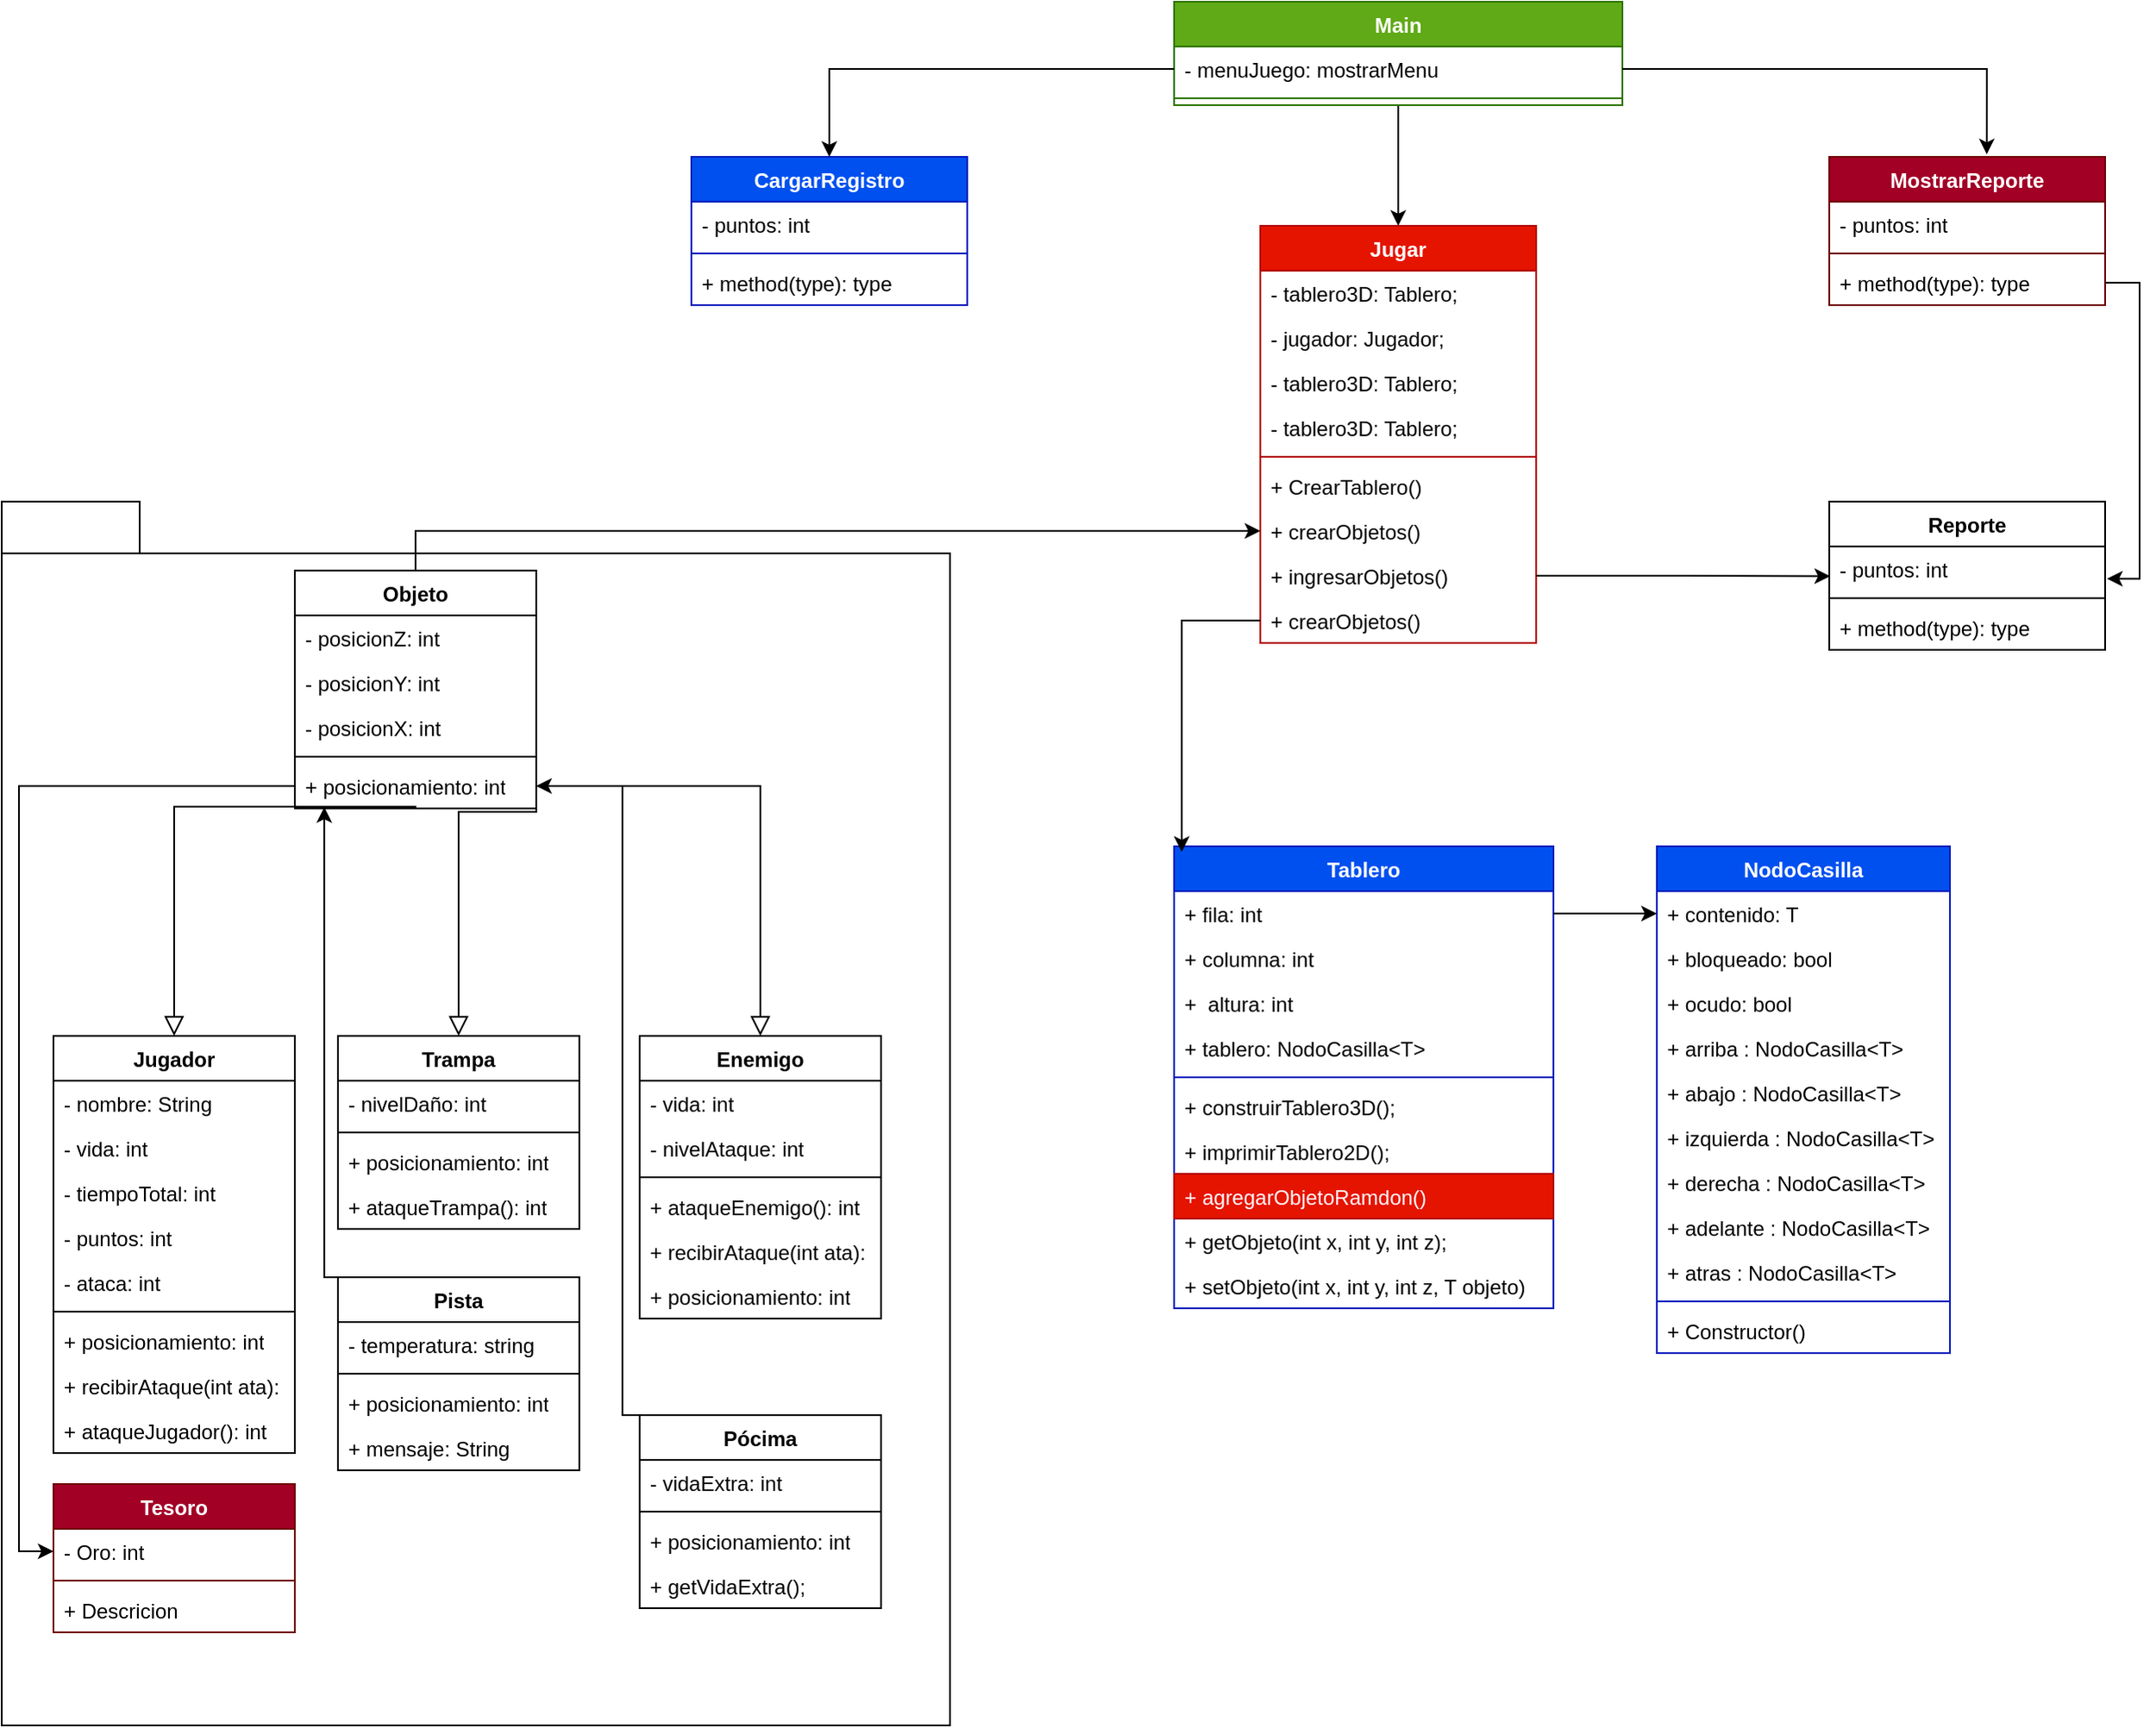 <mxfile version="26.0.9">
  <diagram name="Página-1" id="8yuG8C1HM2J1LpFUciAY">
    <mxGraphModel dx="2416" dy="994" grid="1" gridSize="10" guides="1" tooltips="1" connect="1" arrows="1" fold="1" page="1" pageScale="1" pageWidth="827" pageHeight="1169" math="0" shadow="0">
      <root>
        <mxCell id="0" />
        <mxCell id="1" parent="0" />
        <mxCell id="fN4KuNOC8_f59PvYStIl-17" style="edgeStyle=orthogonalEdgeStyle;rounded=0;orthogonalLoop=1;jettySize=auto;html=1;exitX=0.5;exitY=1;exitDx=0;exitDy=0;" parent="1" source="fN4KuNOC8_f59PvYStIl-1" target="fN4KuNOC8_f59PvYStIl-4" edge="1">
          <mxGeometry relative="1" as="geometry" />
        </mxCell>
        <mxCell id="fN4KuNOC8_f59PvYStIl-1" value="Main" style="swimlane;fontStyle=1;align=center;verticalAlign=top;childLayout=stackLayout;horizontal=1;startSize=26;horizontalStack=0;resizeParent=1;resizeParentMax=0;resizeLast=0;collapsible=1;marginBottom=0;whiteSpace=wrap;html=1;fillColor=#60a917;fontColor=#ffffff;strokeColor=#2D7600;" parent="1" vertex="1">
          <mxGeometry x="280" y="70" width="260" height="60" as="geometry" />
        </mxCell>
        <mxCell id="fN4KuNOC8_f59PvYStIl-2" value="- menuJuego: mostrarMenu" style="text;strokeColor=none;fillColor=none;align=left;verticalAlign=top;spacingLeft=4;spacingRight=4;overflow=hidden;rotatable=0;points=[[0,0.5],[1,0.5]];portConstraint=eastwest;whiteSpace=wrap;html=1;" parent="fN4KuNOC8_f59PvYStIl-1" vertex="1">
          <mxGeometry y="26" width="260" height="26" as="geometry" />
        </mxCell>
        <mxCell id="fN4KuNOC8_f59PvYStIl-3" value="" style="line;strokeWidth=1;fillColor=none;align=left;verticalAlign=middle;spacingTop=-1;spacingLeft=3;spacingRight=3;rotatable=0;labelPosition=right;points=[];portConstraint=eastwest;strokeColor=inherit;" parent="fN4KuNOC8_f59PvYStIl-1" vertex="1">
          <mxGeometry y="52" width="260" height="8" as="geometry" />
        </mxCell>
        <mxCell id="fN4KuNOC8_f59PvYStIl-4" value="Jugar" style="swimlane;fontStyle=1;align=center;verticalAlign=top;childLayout=stackLayout;horizontal=1;startSize=26;horizontalStack=0;resizeParent=1;resizeParentMax=0;resizeLast=0;collapsible=1;marginBottom=0;whiteSpace=wrap;html=1;fillColor=#e51400;fontColor=#ffffff;strokeColor=#B20000;" parent="1" vertex="1">
          <mxGeometry x="330" y="200" width="160" height="242" as="geometry" />
        </mxCell>
        <mxCell id="fN4KuNOC8_f59PvYStIl-6" value="- tablero3D: Tablero;" style="text;strokeColor=none;fillColor=none;align=left;verticalAlign=top;spacingLeft=4;spacingRight=4;overflow=hidden;rotatable=0;points=[[0,0.5],[1,0.5]];portConstraint=eastwest;whiteSpace=wrap;html=1;" parent="fN4KuNOC8_f59PvYStIl-4" vertex="1">
          <mxGeometry y="26" width="160" height="26" as="geometry" />
        </mxCell>
        <mxCell id="fN4KuNOC8_f59PvYStIl-96" value="- jugador: Jugador;" style="text;strokeColor=none;fillColor=none;align=left;verticalAlign=top;spacingLeft=4;spacingRight=4;overflow=hidden;rotatable=0;points=[[0,0.5],[1,0.5]];portConstraint=eastwest;whiteSpace=wrap;html=1;" parent="fN4KuNOC8_f59PvYStIl-4" vertex="1">
          <mxGeometry y="52" width="160" height="26" as="geometry" />
        </mxCell>
        <mxCell id="fN4KuNOC8_f59PvYStIl-98" value="- tablero3D: Tablero;" style="text;strokeColor=none;fillColor=none;align=left;verticalAlign=top;spacingLeft=4;spacingRight=4;overflow=hidden;rotatable=0;points=[[0,0.5],[1,0.5]];portConstraint=eastwest;whiteSpace=wrap;html=1;" parent="fN4KuNOC8_f59PvYStIl-4" vertex="1">
          <mxGeometry y="78" width="160" height="26" as="geometry" />
        </mxCell>
        <mxCell id="fN4KuNOC8_f59PvYStIl-97" value="- tablero3D: Tablero;" style="text;strokeColor=none;fillColor=none;align=left;verticalAlign=top;spacingLeft=4;spacingRight=4;overflow=hidden;rotatable=0;points=[[0,0.5],[1,0.5]];portConstraint=eastwest;whiteSpace=wrap;html=1;" parent="fN4KuNOC8_f59PvYStIl-4" vertex="1">
          <mxGeometry y="104" width="160" height="26" as="geometry" />
        </mxCell>
        <mxCell id="fN4KuNOC8_f59PvYStIl-7" value="" style="line;strokeWidth=1;fillColor=none;align=left;verticalAlign=middle;spacingTop=-1;spacingLeft=3;spacingRight=3;rotatable=0;labelPosition=right;points=[];portConstraint=eastwest;strokeColor=inherit;" parent="fN4KuNOC8_f59PvYStIl-4" vertex="1">
          <mxGeometry y="130" width="160" height="8" as="geometry" />
        </mxCell>
        <mxCell id="fN4KuNOC8_f59PvYStIl-94" value="+ CrearTablero()" style="text;strokeColor=none;fillColor=none;align=left;verticalAlign=top;spacingLeft=4;spacingRight=4;overflow=hidden;rotatable=0;points=[[0,0.5],[1,0.5]];portConstraint=eastwest;whiteSpace=wrap;html=1;" parent="fN4KuNOC8_f59PvYStIl-4" vertex="1">
          <mxGeometry y="138" width="160" height="26" as="geometry" />
        </mxCell>
        <mxCell id="fN4KuNOC8_f59PvYStIl-8" value="+ crearObjetos()" style="text;strokeColor=none;fillColor=none;align=left;verticalAlign=top;spacingLeft=4;spacingRight=4;overflow=hidden;rotatable=0;points=[[0,0.5],[1,0.5]];portConstraint=eastwest;whiteSpace=wrap;html=1;" parent="fN4KuNOC8_f59PvYStIl-4" vertex="1">
          <mxGeometry y="164" width="160" height="26" as="geometry" />
        </mxCell>
        <mxCell id="fN4KuNOC8_f59PvYStIl-93" value="+ ingresarObjetos()" style="text;strokeColor=none;fillColor=none;align=left;verticalAlign=top;spacingLeft=4;spacingRight=4;overflow=hidden;rotatable=0;points=[[0,0.5],[1,0.5]];portConstraint=eastwest;whiteSpace=wrap;html=1;" parent="fN4KuNOC8_f59PvYStIl-4" vertex="1">
          <mxGeometry y="190" width="160" height="26" as="geometry" />
        </mxCell>
        <mxCell id="fN4KuNOC8_f59PvYStIl-95" value="+ crearObjetos()" style="text;strokeColor=none;fillColor=none;align=left;verticalAlign=top;spacingLeft=4;spacingRight=4;overflow=hidden;rotatable=0;points=[[0,0.5],[1,0.5]];portConstraint=eastwest;whiteSpace=wrap;html=1;" parent="fN4KuNOC8_f59PvYStIl-4" vertex="1">
          <mxGeometry y="216" width="160" height="26" as="geometry" />
        </mxCell>
        <mxCell id="fN4KuNOC8_f59PvYStIl-9" value="CargarRegistro" style="swimlane;fontStyle=1;align=center;verticalAlign=top;childLayout=stackLayout;horizontal=1;startSize=26;horizontalStack=0;resizeParent=1;resizeParentMax=0;resizeLast=0;collapsible=1;marginBottom=0;whiteSpace=wrap;html=1;fillColor=#0050ef;fontColor=#ffffff;strokeColor=#001DBC;" parent="1" vertex="1">
          <mxGeometry y="160" width="160" height="86" as="geometry" />
        </mxCell>
        <mxCell id="fN4KuNOC8_f59PvYStIl-10" value="- puntos: int" style="text;strokeColor=none;fillColor=none;align=left;verticalAlign=top;spacingLeft=4;spacingRight=4;overflow=hidden;rotatable=0;points=[[0,0.5],[1,0.5]];portConstraint=eastwest;whiteSpace=wrap;html=1;" parent="fN4KuNOC8_f59PvYStIl-9" vertex="1">
          <mxGeometry y="26" width="160" height="26" as="geometry" />
        </mxCell>
        <mxCell id="fN4KuNOC8_f59PvYStIl-11" value="" style="line;strokeWidth=1;fillColor=none;align=left;verticalAlign=middle;spacingTop=-1;spacingLeft=3;spacingRight=3;rotatable=0;labelPosition=right;points=[];portConstraint=eastwest;strokeColor=inherit;" parent="fN4KuNOC8_f59PvYStIl-9" vertex="1">
          <mxGeometry y="52" width="160" height="8" as="geometry" />
        </mxCell>
        <mxCell id="fN4KuNOC8_f59PvYStIl-12" value="+ method(type): type" style="text;strokeColor=none;fillColor=none;align=left;verticalAlign=top;spacingLeft=4;spacingRight=4;overflow=hidden;rotatable=0;points=[[0,0.5],[1,0.5]];portConstraint=eastwest;whiteSpace=wrap;html=1;" parent="fN4KuNOC8_f59PvYStIl-9" vertex="1">
          <mxGeometry y="60" width="160" height="26" as="geometry" />
        </mxCell>
        <mxCell id="fN4KuNOC8_f59PvYStIl-13" value="MostrarReporte" style="swimlane;fontStyle=1;align=center;verticalAlign=top;childLayout=stackLayout;horizontal=1;startSize=26;horizontalStack=0;resizeParent=1;resizeParentMax=0;resizeLast=0;collapsible=1;marginBottom=0;whiteSpace=wrap;html=1;fillColor=#a20025;fontColor=#ffffff;strokeColor=#6F0000;" parent="1" vertex="1">
          <mxGeometry x="660" y="160" width="160" height="86" as="geometry" />
        </mxCell>
        <mxCell id="fN4KuNOC8_f59PvYStIl-14" value="- puntos: int" style="text;strokeColor=none;fillColor=none;align=left;verticalAlign=top;spacingLeft=4;spacingRight=4;overflow=hidden;rotatable=0;points=[[0,0.5],[1,0.5]];portConstraint=eastwest;whiteSpace=wrap;html=1;" parent="fN4KuNOC8_f59PvYStIl-13" vertex="1">
          <mxGeometry y="26" width="160" height="26" as="geometry" />
        </mxCell>
        <mxCell id="fN4KuNOC8_f59PvYStIl-15" value="" style="line;strokeWidth=1;fillColor=none;align=left;verticalAlign=middle;spacingTop=-1;spacingLeft=3;spacingRight=3;rotatable=0;labelPosition=right;points=[];portConstraint=eastwest;strokeColor=inherit;" parent="fN4KuNOC8_f59PvYStIl-13" vertex="1">
          <mxGeometry y="52" width="160" height="8" as="geometry" />
        </mxCell>
        <mxCell id="fN4KuNOC8_f59PvYStIl-16" value="+ method(type): type" style="text;strokeColor=none;fillColor=none;align=left;verticalAlign=top;spacingLeft=4;spacingRight=4;overflow=hidden;rotatable=0;points=[[0,0.5],[1,0.5]];portConstraint=eastwest;whiteSpace=wrap;html=1;" parent="fN4KuNOC8_f59PvYStIl-13" vertex="1">
          <mxGeometry y="60" width="160" height="26" as="geometry" />
        </mxCell>
        <mxCell id="fN4KuNOC8_f59PvYStIl-19" style="edgeStyle=orthogonalEdgeStyle;rounded=0;orthogonalLoop=1;jettySize=auto;html=1;exitX=0;exitY=0.5;exitDx=0;exitDy=0;entryX=0.5;entryY=0;entryDx=0;entryDy=0;" parent="1" source="fN4KuNOC8_f59PvYStIl-2" target="fN4KuNOC8_f59PvYStIl-9" edge="1">
          <mxGeometry relative="1" as="geometry" />
        </mxCell>
        <mxCell id="fN4KuNOC8_f59PvYStIl-20" style="edgeStyle=orthogonalEdgeStyle;rounded=0;orthogonalLoop=1;jettySize=auto;html=1;exitX=1;exitY=0.5;exitDx=0;exitDy=0;entryX=0.571;entryY=-0.017;entryDx=0;entryDy=0;entryPerimeter=0;" parent="1" source="fN4KuNOC8_f59PvYStIl-2" target="fN4KuNOC8_f59PvYStIl-13" edge="1">
          <mxGeometry relative="1" as="geometry" />
        </mxCell>
        <mxCell id="fN4KuNOC8_f59PvYStIl-21" value="" style="shape=folder;fontStyle=1;tabWidth=80;tabHeight=30;tabPosition=left;html=1;boundedLbl=1;whiteSpace=wrap;" parent="1" vertex="1">
          <mxGeometry x="-400" y="360" width="550" height="710" as="geometry" />
        </mxCell>
        <mxCell id="zZ9Aoy1Htz6o8GM_79ec-31" style="edgeStyle=orthogonalEdgeStyle;rounded=0;orthogonalLoop=1;jettySize=auto;html=1;exitX=0.5;exitY=0;exitDx=0;exitDy=0;" edge="1" parent="1" source="fN4KuNOC8_f59PvYStIl-22" target="fN4KuNOC8_f59PvYStIl-8">
          <mxGeometry relative="1" as="geometry" />
        </mxCell>
        <mxCell id="fN4KuNOC8_f59PvYStIl-22" value="Objeto" style="swimlane;fontStyle=1;align=center;verticalAlign=top;childLayout=stackLayout;horizontal=1;startSize=26;horizontalStack=0;resizeParent=1;resizeParentMax=0;resizeLast=0;collapsible=1;marginBottom=0;whiteSpace=wrap;html=1;" parent="1" vertex="1">
          <mxGeometry x="-230" y="400" width="140" height="138" as="geometry" />
        </mxCell>
        <mxCell id="fN4KuNOC8_f59PvYStIl-26" value="- posicionZ: int&amp;nbsp;" style="text;strokeColor=none;fillColor=none;align=left;verticalAlign=top;spacingLeft=4;spacingRight=4;overflow=hidden;rotatable=0;points=[[0,0.5],[1,0.5]];portConstraint=eastwest;whiteSpace=wrap;html=1;" parent="fN4KuNOC8_f59PvYStIl-22" vertex="1">
          <mxGeometry y="26" width="140" height="26" as="geometry" />
        </mxCell>
        <mxCell id="fN4KuNOC8_f59PvYStIl-27" value="- posicionY: int" style="text;strokeColor=none;fillColor=none;align=left;verticalAlign=top;spacingLeft=4;spacingRight=4;overflow=hidden;rotatable=0;points=[[0,0.5],[1,0.5]];portConstraint=eastwest;whiteSpace=wrap;html=1;" parent="fN4KuNOC8_f59PvYStIl-22" vertex="1">
          <mxGeometry y="52" width="140" height="26" as="geometry" />
        </mxCell>
        <mxCell id="fN4KuNOC8_f59PvYStIl-28" value="- posicionX: int&amp;nbsp;" style="text;strokeColor=none;fillColor=none;align=left;verticalAlign=top;spacingLeft=4;spacingRight=4;overflow=hidden;rotatable=0;points=[[0,0.5],[1,0.5]];portConstraint=eastwest;whiteSpace=wrap;html=1;" parent="fN4KuNOC8_f59PvYStIl-22" vertex="1">
          <mxGeometry y="78" width="140" height="26" as="geometry" />
        </mxCell>
        <mxCell id="fN4KuNOC8_f59PvYStIl-24" value="" style="line;strokeWidth=1;fillColor=none;align=left;verticalAlign=middle;spacingTop=-1;spacingLeft=3;spacingRight=3;rotatable=0;labelPosition=right;points=[];portConstraint=eastwest;strokeColor=inherit;" parent="fN4KuNOC8_f59PvYStIl-22" vertex="1">
          <mxGeometry y="104" width="140" height="8" as="geometry" />
        </mxCell>
        <mxCell id="fN4KuNOC8_f59PvYStIl-29" value="+ posicionamiento: int" style="text;strokeColor=none;fillColor=none;align=left;verticalAlign=top;spacingLeft=4;spacingRight=4;overflow=hidden;rotatable=0;points=[[0,0.5],[1,0.5]];portConstraint=eastwest;whiteSpace=wrap;html=1;" parent="fN4KuNOC8_f59PvYStIl-22" vertex="1">
          <mxGeometry y="112" width="140" height="26" as="geometry" />
        </mxCell>
        <mxCell id="fN4KuNOC8_f59PvYStIl-30" value="Jugador" style="swimlane;fontStyle=1;align=center;verticalAlign=top;childLayout=stackLayout;horizontal=1;startSize=26;horizontalStack=0;resizeParent=1;resizeParentMax=0;resizeLast=0;collapsible=1;marginBottom=0;whiteSpace=wrap;html=1;" parent="1" vertex="1">
          <mxGeometry x="-370" y="670" width="140" height="242" as="geometry" />
        </mxCell>
        <mxCell id="fN4KuNOC8_f59PvYStIl-31" value="- nombre: String" style="text;strokeColor=none;fillColor=none;align=left;verticalAlign=top;spacingLeft=4;spacingRight=4;overflow=hidden;rotatable=0;points=[[0,0.5],[1,0.5]];portConstraint=eastwest;whiteSpace=wrap;html=1;" parent="fN4KuNOC8_f59PvYStIl-30" vertex="1">
          <mxGeometry y="26" width="140" height="26" as="geometry" />
        </mxCell>
        <mxCell id="fN4KuNOC8_f59PvYStIl-32" value="- vida: int&amp;nbsp;" style="text;strokeColor=none;fillColor=none;align=left;verticalAlign=top;spacingLeft=4;spacingRight=4;overflow=hidden;rotatable=0;points=[[0,0.5],[1,0.5]];portConstraint=eastwest;whiteSpace=wrap;html=1;" parent="fN4KuNOC8_f59PvYStIl-30" vertex="1">
          <mxGeometry y="52" width="140" height="26" as="geometry" />
        </mxCell>
        <mxCell id="fN4KuNOC8_f59PvYStIl-54" value="- tiempoTotal: int" style="text;strokeColor=none;fillColor=none;align=left;verticalAlign=top;spacingLeft=4;spacingRight=4;overflow=hidden;rotatable=0;points=[[0,0.5],[1,0.5]];portConstraint=eastwest;whiteSpace=wrap;html=1;" parent="fN4KuNOC8_f59PvYStIl-30" vertex="1">
          <mxGeometry y="78" width="140" height="26" as="geometry" />
        </mxCell>
        <mxCell id="fN4KuNOC8_f59PvYStIl-34" value="- puntos: int" style="text;strokeColor=none;fillColor=none;align=left;verticalAlign=top;spacingLeft=4;spacingRight=4;overflow=hidden;rotatable=0;points=[[0,0.5],[1,0.5]];portConstraint=eastwest;whiteSpace=wrap;html=1;" parent="fN4KuNOC8_f59PvYStIl-30" vertex="1">
          <mxGeometry y="104" width="140" height="26" as="geometry" />
        </mxCell>
        <mxCell id="fN4KuNOC8_f59PvYStIl-36" value="- ataca: int" style="text;strokeColor=none;fillColor=none;align=left;verticalAlign=top;spacingLeft=4;spacingRight=4;overflow=hidden;rotatable=0;points=[[0,0.5],[1,0.5]];portConstraint=eastwest;whiteSpace=wrap;html=1;" parent="fN4KuNOC8_f59PvYStIl-30" vertex="1">
          <mxGeometry y="130" width="140" height="26" as="geometry" />
        </mxCell>
        <mxCell id="fN4KuNOC8_f59PvYStIl-35" value="" style="line;strokeWidth=1;fillColor=none;align=left;verticalAlign=middle;spacingTop=-1;spacingLeft=3;spacingRight=3;rotatable=0;labelPosition=right;points=[];portConstraint=eastwest;strokeColor=inherit;" parent="fN4KuNOC8_f59PvYStIl-30" vertex="1">
          <mxGeometry y="156" width="140" height="8" as="geometry" />
        </mxCell>
        <mxCell id="fN4KuNOC8_f59PvYStIl-37" value="+ posicionamiento: int" style="text;strokeColor=none;fillColor=none;align=left;verticalAlign=top;spacingLeft=4;spacingRight=4;overflow=hidden;rotatable=0;points=[[0,0.5],[1,0.5]];portConstraint=eastwest;whiteSpace=wrap;html=1;" parent="fN4KuNOC8_f59PvYStIl-30" vertex="1">
          <mxGeometry y="164" width="140" height="26" as="geometry" />
        </mxCell>
        <mxCell id="Xk-hb0xLct8_WiMLInIg-1" value="+ recibirAtaque(int ata):&amp;nbsp;" style="text;strokeColor=none;fillColor=none;align=left;verticalAlign=top;spacingLeft=4;spacingRight=4;overflow=hidden;rotatable=0;points=[[0,0.5],[1,0.5]];portConstraint=eastwest;whiteSpace=wrap;html=1;" parent="fN4KuNOC8_f59PvYStIl-30" vertex="1">
          <mxGeometry y="190" width="140" height="26" as="geometry" />
        </mxCell>
        <mxCell id="zZ9Aoy1Htz6o8GM_79ec-20" value="+ ataqueJugador(): int" style="text;strokeColor=none;fillColor=none;align=left;verticalAlign=top;spacingLeft=4;spacingRight=4;overflow=hidden;rotatable=0;points=[[0,0.5],[1,0.5]];portConstraint=eastwest;whiteSpace=wrap;html=1;" vertex="1" parent="fN4KuNOC8_f59PvYStIl-30">
          <mxGeometry y="216" width="140" height="26" as="geometry" />
        </mxCell>
        <mxCell id="fN4KuNOC8_f59PvYStIl-38" value="Trampa" style="swimlane;fontStyle=1;align=center;verticalAlign=top;childLayout=stackLayout;horizontal=1;startSize=26;horizontalStack=0;resizeParent=1;resizeParentMax=0;resizeLast=0;collapsible=1;marginBottom=0;whiteSpace=wrap;html=1;" parent="1" vertex="1">
          <mxGeometry x="-205" y="670" width="140" height="112" as="geometry" />
        </mxCell>
        <mxCell id="fN4KuNOC8_f59PvYStIl-44" value="- nivelDaño: int" style="text;strokeColor=none;fillColor=none;align=left;verticalAlign=top;spacingLeft=4;spacingRight=4;overflow=hidden;rotatable=0;points=[[0,0.5],[1,0.5]];portConstraint=eastwest;whiteSpace=wrap;html=1;" parent="fN4KuNOC8_f59PvYStIl-38" vertex="1">
          <mxGeometry y="26" width="140" height="26" as="geometry" />
        </mxCell>
        <mxCell id="fN4KuNOC8_f59PvYStIl-43" value="" style="line;strokeWidth=1;fillColor=none;align=left;verticalAlign=middle;spacingTop=-1;spacingLeft=3;spacingRight=3;rotatable=0;labelPosition=right;points=[];portConstraint=eastwest;strokeColor=inherit;" parent="fN4KuNOC8_f59PvYStIl-38" vertex="1">
          <mxGeometry y="52" width="140" height="8" as="geometry" />
        </mxCell>
        <mxCell id="zZ9Aoy1Htz6o8GM_79ec-26" value="+ posicionamiento: int" style="text;strokeColor=none;fillColor=none;align=left;verticalAlign=top;spacingLeft=4;spacingRight=4;overflow=hidden;rotatable=0;points=[[0,0.5],[1,0.5]];portConstraint=eastwest;whiteSpace=wrap;html=1;" vertex="1" parent="fN4KuNOC8_f59PvYStIl-38">
          <mxGeometry y="60" width="140" height="26" as="geometry" />
        </mxCell>
        <mxCell id="fN4KuNOC8_f59PvYStIl-45" value="+ ataqueTrampa(): int" style="text;strokeColor=none;fillColor=none;align=left;verticalAlign=top;spacingLeft=4;spacingRight=4;overflow=hidden;rotatable=0;points=[[0,0.5],[1,0.5]];portConstraint=eastwest;whiteSpace=wrap;html=1;" parent="fN4KuNOC8_f59PvYStIl-38" vertex="1">
          <mxGeometry y="86" width="140" height="26" as="geometry" />
        </mxCell>
        <mxCell id="fN4KuNOC8_f59PvYStIl-46" value="Enemigo" style="swimlane;fontStyle=1;align=center;verticalAlign=top;childLayout=stackLayout;horizontal=1;startSize=26;horizontalStack=0;resizeParent=1;resizeParentMax=0;resizeLast=0;collapsible=1;marginBottom=0;whiteSpace=wrap;html=1;" parent="1" vertex="1">
          <mxGeometry x="-30" y="670" width="140" height="164" as="geometry" />
        </mxCell>
        <mxCell id="fN4KuNOC8_f59PvYStIl-47" value="- vida: int" style="text;strokeColor=none;fillColor=none;align=left;verticalAlign=top;spacingLeft=4;spacingRight=4;overflow=hidden;rotatable=0;points=[[0,0.5],[1,0.5]];portConstraint=eastwest;whiteSpace=wrap;html=1;" parent="fN4KuNOC8_f59PvYStIl-46" vertex="1">
          <mxGeometry y="26" width="140" height="26" as="geometry" />
        </mxCell>
        <mxCell id="zZ9Aoy1Htz6o8GM_79ec-27" value="- nivelAtaque: int" style="text;strokeColor=none;fillColor=none;align=left;verticalAlign=top;spacingLeft=4;spacingRight=4;overflow=hidden;rotatable=0;points=[[0,0.5],[1,0.5]];portConstraint=eastwest;whiteSpace=wrap;html=1;" vertex="1" parent="fN4KuNOC8_f59PvYStIl-46">
          <mxGeometry y="52" width="140" height="26" as="geometry" />
        </mxCell>
        <mxCell id="fN4KuNOC8_f59PvYStIl-51" value="" style="line;strokeWidth=1;fillColor=none;align=left;verticalAlign=middle;spacingTop=-1;spacingLeft=3;spacingRight=3;rotatable=0;labelPosition=right;points=[];portConstraint=eastwest;strokeColor=inherit;" parent="fN4KuNOC8_f59PvYStIl-46" vertex="1">
          <mxGeometry y="78" width="140" height="8" as="geometry" />
        </mxCell>
        <mxCell id="fN4KuNOC8_f59PvYStIl-52" value="+ ataqueEnemigo(): int" style="text;strokeColor=none;fillColor=none;align=left;verticalAlign=top;spacingLeft=4;spacingRight=4;overflow=hidden;rotatable=0;points=[[0,0.5],[1,0.5]];portConstraint=eastwest;whiteSpace=wrap;html=1;" parent="fN4KuNOC8_f59PvYStIl-46" vertex="1">
          <mxGeometry y="86" width="140" height="26" as="geometry" />
        </mxCell>
        <mxCell id="Xk-hb0xLct8_WiMLInIg-2" value="+ recibirAtaque(int ata):&amp;nbsp;" style="text;strokeColor=none;fillColor=none;align=left;verticalAlign=top;spacingLeft=4;spacingRight=4;overflow=hidden;rotatable=0;points=[[0,0.5],[1,0.5]];portConstraint=eastwest;whiteSpace=wrap;html=1;" parent="fN4KuNOC8_f59PvYStIl-46" vertex="1">
          <mxGeometry y="112" width="140" height="26" as="geometry" />
        </mxCell>
        <mxCell id="fN4KuNOC8_f59PvYStIl-53" value="+ posicionamiento: int" style="text;strokeColor=none;fillColor=none;align=left;verticalAlign=top;spacingLeft=4;spacingRight=4;overflow=hidden;rotatable=0;points=[[0,0.5],[1,0.5]];portConstraint=eastwest;whiteSpace=wrap;html=1;" parent="fN4KuNOC8_f59PvYStIl-46" vertex="1">
          <mxGeometry y="138" width="140" height="26" as="geometry" />
        </mxCell>
        <mxCell id="fN4KuNOC8_f59PvYStIl-56" value="Tablero" style="swimlane;fontStyle=1;align=center;verticalAlign=top;childLayout=stackLayout;horizontal=1;startSize=26;horizontalStack=0;resizeParent=1;resizeParentMax=0;resizeLast=0;collapsible=1;marginBottom=0;whiteSpace=wrap;html=1;fillColor=#0050ef;fontColor=#ffffff;strokeColor=#001DBC;" parent="1" vertex="1">
          <mxGeometry x="280" y="560" width="220" height="268" as="geometry" />
        </mxCell>
        <mxCell id="zZ9Aoy1Htz6o8GM_79ec-1" value="+ fila: int" style="text;strokeColor=none;fillColor=none;align=left;verticalAlign=top;spacingLeft=4;spacingRight=4;overflow=hidden;rotatable=0;points=[[0,0.5],[1,0.5]];portConstraint=eastwest;whiteSpace=wrap;html=1;" vertex="1" parent="fN4KuNOC8_f59PvYStIl-56">
          <mxGeometry y="26" width="220" height="26" as="geometry" />
        </mxCell>
        <mxCell id="zZ9Aoy1Htz6o8GM_79ec-2" value="+ columna: int&amp;nbsp;" style="text;strokeColor=none;fillColor=none;align=left;verticalAlign=top;spacingLeft=4;spacingRight=4;overflow=hidden;rotatable=0;points=[[0,0.5],[1,0.5]];portConstraint=eastwest;whiteSpace=wrap;html=1;" vertex="1" parent="fN4KuNOC8_f59PvYStIl-56">
          <mxGeometry y="52" width="220" height="26" as="geometry" />
        </mxCell>
        <mxCell id="zZ9Aoy1Htz6o8GM_79ec-3" value="+&amp;nbsp; altura: int" style="text;strokeColor=none;fillColor=none;align=left;verticalAlign=top;spacingLeft=4;spacingRight=4;overflow=hidden;rotatable=0;points=[[0,0.5],[1,0.5]];portConstraint=eastwest;whiteSpace=wrap;html=1;" vertex="1" parent="fN4KuNOC8_f59PvYStIl-56">
          <mxGeometry y="78" width="220" height="26" as="geometry" />
        </mxCell>
        <mxCell id="zZ9Aoy1Htz6o8GM_79ec-4" value="+ tablero: NodoCasilla&amp;lt;T&amp;gt;" style="text;strokeColor=none;fillColor=none;align=left;verticalAlign=top;spacingLeft=4;spacingRight=4;overflow=hidden;rotatable=0;points=[[0,0.5],[1,0.5]];portConstraint=eastwest;whiteSpace=wrap;html=1;" vertex="1" parent="fN4KuNOC8_f59PvYStIl-56">
          <mxGeometry y="104" width="220" height="26" as="geometry" />
        </mxCell>
        <mxCell id="fN4KuNOC8_f59PvYStIl-58" value="" style="line;strokeWidth=1;fillColor=none;align=left;verticalAlign=middle;spacingTop=-1;spacingLeft=3;spacingRight=3;rotatable=0;labelPosition=right;points=[];portConstraint=eastwest;strokeColor=inherit;" parent="fN4KuNOC8_f59PvYStIl-56" vertex="1">
          <mxGeometry y="130" width="220" height="8" as="geometry" />
        </mxCell>
        <mxCell id="fN4KuNOC8_f59PvYStIl-59" value="+ construirTablero3D();" style="text;strokeColor=none;fillColor=none;align=left;verticalAlign=top;spacingLeft=4;spacingRight=4;overflow=hidden;rotatable=0;points=[[0,0.5],[1,0.5]];portConstraint=eastwest;whiteSpace=wrap;html=1;" parent="fN4KuNOC8_f59PvYStIl-56" vertex="1">
          <mxGeometry y="138" width="220" height="26" as="geometry" />
        </mxCell>
        <mxCell id="zZ9Aoy1Htz6o8GM_79ec-5" value="+ imprimirTablero2D();" style="text;strokeColor=none;fillColor=none;align=left;verticalAlign=top;spacingLeft=4;spacingRight=4;overflow=hidden;rotatable=0;points=[[0,0.5],[1,0.5]];portConstraint=eastwest;whiteSpace=wrap;html=1;" vertex="1" parent="fN4KuNOC8_f59PvYStIl-56">
          <mxGeometry y="164" width="220" height="26" as="geometry" />
        </mxCell>
        <mxCell id="zZ9Aoy1Htz6o8GM_79ec-6" value="+ agregarObjetoRamdon()" style="text;strokeColor=#B20000;fillColor=#e51400;align=left;verticalAlign=top;spacingLeft=4;spacingRight=4;overflow=hidden;rotatable=0;points=[[0,0.5],[1,0.5]];portConstraint=eastwest;whiteSpace=wrap;html=1;fontColor=#ffffff;" vertex="1" parent="fN4KuNOC8_f59PvYStIl-56">
          <mxGeometry y="190" width="220" height="26" as="geometry" />
        </mxCell>
        <mxCell id="zZ9Aoy1Htz6o8GM_79ec-8" value="+ getObjeto(int x, int y, int z);" style="text;strokeColor=none;fillColor=none;align=left;verticalAlign=top;spacingLeft=4;spacingRight=4;overflow=hidden;rotatable=0;points=[[0,0.5],[1,0.5]];portConstraint=eastwest;whiteSpace=wrap;html=1;" vertex="1" parent="fN4KuNOC8_f59PvYStIl-56">
          <mxGeometry y="216" width="220" height="26" as="geometry" />
        </mxCell>
        <mxCell id="zZ9Aoy1Htz6o8GM_79ec-7" value="+ setObjeto(int x, int y, int z, T objeto)" style="text;strokeColor=none;fillColor=none;align=left;verticalAlign=top;spacingLeft=4;spacingRight=4;overflow=hidden;rotatable=0;points=[[0,0.5],[1,0.5]];portConstraint=eastwest;whiteSpace=wrap;html=1;" vertex="1" parent="fN4KuNOC8_f59PvYStIl-56">
          <mxGeometry y="242" width="220" height="26" as="geometry" />
        </mxCell>
        <mxCell id="fN4KuNOC8_f59PvYStIl-60" value="Reporte" style="swimlane;fontStyle=1;align=center;verticalAlign=top;childLayout=stackLayout;horizontal=1;startSize=26;horizontalStack=0;resizeParent=1;resizeParentMax=0;resizeLast=0;collapsible=1;marginBottom=0;whiteSpace=wrap;html=1;" parent="1" vertex="1">
          <mxGeometry x="660" y="360" width="160" height="86" as="geometry" />
        </mxCell>
        <mxCell id="fN4KuNOC8_f59PvYStIl-61" value="- puntos: int" style="text;strokeColor=none;fillColor=none;align=left;verticalAlign=top;spacingLeft=4;spacingRight=4;overflow=hidden;rotatable=0;points=[[0,0.5],[1,0.5]];portConstraint=eastwest;whiteSpace=wrap;html=1;" parent="fN4KuNOC8_f59PvYStIl-60" vertex="1">
          <mxGeometry y="26" width="160" height="26" as="geometry" />
        </mxCell>
        <mxCell id="fN4KuNOC8_f59PvYStIl-62" value="" style="line;strokeWidth=1;fillColor=none;align=left;verticalAlign=middle;spacingTop=-1;spacingLeft=3;spacingRight=3;rotatable=0;labelPosition=right;points=[];portConstraint=eastwest;strokeColor=inherit;" parent="fN4KuNOC8_f59PvYStIl-60" vertex="1">
          <mxGeometry y="52" width="160" height="8" as="geometry" />
        </mxCell>
        <mxCell id="fN4KuNOC8_f59PvYStIl-63" value="+ method(type): type" style="text;strokeColor=none;fillColor=none;align=left;verticalAlign=top;spacingLeft=4;spacingRight=4;overflow=hidden;rotatable=0;points=[[0,0.5],[1,0.5]];portConstraint=eastwest;whiteSpace=wrap;html=1;" parent="fN4KuNOC8_f59PvYStIl-60" vertex="1">
          <mxGeometry y="60" width="160" height="26" as="geometry" />
        </mxCell>
        <mxCell id="fN4KuNOC8_f59PvYStIl-72" value="Pista" style="swimlane;fontStyle=1;align=center;verticalAlign=top;childLayout=stackLayout;horizontal=1;startSize=26;horizontalStack=0;resizeParent=1;resizeParentMax=0;resizeLast=0;collapsible=1;marginBottom=0;whiteSpace=wrap;html=1;" parent="1" vertex="1">
          <mxGeometry x="-205" y="810" width="140" height="112" as="geometry" />
        </mxCell>
        <mxCell id="fN4KuNOC8_f59PvYStIl-83" value="- temperatura: string" style="text;strokeColor=none;fillColor=none;align=left;verticalAlign=top;spacingLeft=4;spacingRight=4;overflow=hidden;rotatable=0;points=[[0,0.5],[1,0.5]];portConstraint=eastwest;whiteSpace=wrap;html=1;" parent="fN4KuNOC8_f59PvYStIl-72" vertex="1">
          <mxGeometry y="26" width="140" height="26" as="geometry" />
        </mxCell>
        <mxCell id="fN4KuNOC8_f59PvYStIl-74" value="" style="line;strokeWidth=1;fillColor=none;align=left;verticalAlign=middle;spacingTop=-1;spacingLeft=3;spacingRight=3;rotatable=0;labelPosition=right;points=[];portConstraint=eastwest;strokeColor=inherit;" parent="fN4KuNOC8_f59PvYStIl-72" vertex="1">
          <mxGeometry y="52" width="140" height="8" as="geometry" />
        </mxCell>
        <mxCell id="zZ9Aoy1Htz6o8GM_79ec-19" value="+ posicionamiento: int" style="text;strokeColor=none;fillColor=none;align=left;verticalAlign=top;spacingLeft=4;spacingRight=4;overflow=hidden;rotatable=0;points=[[0,0.5],[1,0.5]];portConstraint=eastwest;whiteSpace=wrap;html=1;" vertex="1" parent="fN4KuNOC8_f59PvYStIl-72">
          <mxGeometry y="60" width="140" height="26" as="geometry" />
        </mxCell>
        <mxCell id="fN4KuNOC8_f59PvYStIl-76" value="+ mensaje: String" style="text;strokeColor=none;fillColor=none;align=left;verticalAlign=top;spacingLeft=4;spacingRight=4;overflow=hidden;rotatable=0;points=[[0,0.5],[1,0.5]];portConstraint=eastwest;whiteSpace=wrap;html=1;" parent="fN4KuNOC8_f59PvYStIl-72" vertex="1">
          <mxGeometry y="86" width="140" height="26" as="geometry" />
        </mxCell>
        <mxCell id="zZ9Aoy1Htz6o8GM_79ec-30" style="edgeStyle=orthogonalEdgeStyle;rounded=0;orthogonalLoop=1;jettySize=auto;html=1;exitX=0.5;exitY=0;exitDx=0;exitDy=0;entryX=1;entryY=0.5;entryDx=0;entryDy=0;" edge="1" parent="1" source="fN4KuNOC8_f59PvYStIl-77" target="fN4KuNOC8_f59PvYStIl-29">
          <mxGeometry relative="1" as="geometry">
            <Array as="points">
              <mxPoint x="-40" y="890" />
              <mxPoint x="-40" y="525" />
            </Array>
          </mxGeometry>
        </mxCell>
        <mxCell id="fN4KuNOC8_f59PvYStIl-77" value="Pócima" style="swimlane;fontStyle=1;align=center;verticalAlign=top;childLayout=stackLayout;horizontal=1;startSize=26;horizontalStack=0;resizeParent=1;resizeParentMax=0;resizeLast=0;collapsible=1;marginBottom=0;whiteSpace=wrap;html=1;" parent="1" vertex="1">
          <mxGeometry x="-30" y="890" width="140" height="112" as="geometry" />
        </mxCell>
        <mxCell id="fN4KuNOC8_f59PvYStIl-82" value="- vidaExtra: int" style="text;strokeColor=none;fillColor=none;align=left;verticalAlign=top;spacingLeft=4;spacingRight=4;overflow=hidden;rotatable=0;points=[[0,0.5],[1,0.5]];portConstraint=eastwest;whiteSpace=wrap;html=1;" parent="fN4KuNOC8_f59PvYStIl-77" vertex="1">
          <mxGeometry y="26" width="140" height="26" as="geometry" />
        </mxCell>
        <mxCell id="fN4KuNOC8_f59PvYStIl-79" value="" style="line;strokeWidth=1;fillColor=none;align=left;verticalAlign=middle;spacingTop=-1;spacingLeft=3;spacingRight=3;rotatable=0;labelPosition=right;points=[];portConstraint=eastwest;strokeColor=inherit;" parent="fN4KuNOC8_f59PvYStIl-77" vertex="1">
          <mxGeometry y="52" width="140" height="8" as="geometry" />
        </mxCell>
        <mxCell id="fN4KuNOC8_f59PvYStIl-81" value="+ posicionamiento: int" style="text;strokeColor=none;fillColor=none;align=left;verticalAlign=top;spacingLeft=4;spacingRight=4;overflow=hidden;rotatable=0;points=[[0,0.5],[1,0.5]];portConstraint=eastwest;whiteSpace=wrap;html=1;" parent="fN4KuNOC8_f59PvYStIl-77" vertex="1">
          <mxGeometry y="60" width="140" height="26" as="geometry" />
        </mxCell>
        <mxCell id="fN4KuNOC8_f59PvYStIl-84" value="+ getVidaExtra();" style="text;strokeColor=none;fillColor=none;align=left;verticalAlign=top;spacingLeft=4;spacingRight=4;overflow=hidden;rotatable=0;points=[[0,0.5],[1,0.5]];portConstraint=eastwest;whiteSpace=wrap;html=1;" parent="fN4KuNOC8_f59PvYStIl-77" vertex="1">
          <mxGeometry y="86" width="140" height="26" as="geometry" />
        </mxCell>
        <mxCell id="fN4KuNOC8_f59PvYStIl-85" style="edgeStyle=orthogonalEdgeStyle;rounded=0;orthogonalLoop=1;jettySize=auto;html=1;exitX=1;exitY=0.5;exitDx=0;exitDy=0;endArrow=block;endFill=0;strokeWidth=1;endSize=9;shadow=0;" parent="1" source="fN4KuNOC8_f59PvYStIl-29" target="fN4KuNOC8_f59PvYStIl-46" edge="1">
          <mxGeometry relative="1" as="geometry" />
        </mxCell>
        <mxCell id="fN4KuNOC8_f59PvYStIl-86" style="edgeStyle=orthogonalEdgeStyle;rounded=0;orthogonalLoop=1;jettySize=auto;html=1;exitX=1;exitY=0.5;exitDx=0;exitDy=0;endArrow=block;endFill=0;strokeWidth=1;endSize=9;" parent="1" source="fN4KuNOC8_f59PvYStIl-29" target="fN4KuNOC8_f59PvYStIl-38" edge="1">
          <mxGeometry relative="1" as="geometry">
            <Array as="points">
              <mxPoint x="-90" y="540" />
              <mxPoint x="-135" y="540" />
            </Array>
          </mxGeometry>
        </mxCell>
        <mxCell id="fN4KuNOC8_f59PvYStIl-89" style="edgeStyle=orthogonalEdgeStyle;rounded=0;orthogonalLoop=1;jettySize=auto;html=1;exitX=0.5;exitY=0;exitDx=0;exitDy=0;entryX=0.503;entryY=0.96;entryDx=0;entryDy=0;entryPerimeter=0;endArrow=none;startFill=0;startArrow=block;endSize=9;targetPerimeterSpacing=9;sourcePerimeterSpacing=9;startSize=9;" parent="1" source="fN4KuNOC8_f59PvYStIl-30" target="fN4KuNOC8_f59PvYStIl-29" edge="1">
          <mxGeometry relative="1" as="geometry">
            <Array as="points">
              <mxPoint x="-300" y="537" />
            </Array>
          </mxGeometry>
        </mxCell>
        <mxCell id="-w5y1DHR8gTF9xoQ2WMu-1" value="NodoCasilla" style="swimlane;fontStyle=1;align=center;verticalAlign=top;childLayout=stackLayout;horizontal=1;startSize=26;horizontalStack=0;resizeParent=1;resizeParentMax=0;resizeLast=0;collapsible=1;marginBottom=0;whiteSpace=wrap;html=1;fillColor=#0050ef;fontColor=#ffffff;strokeColor=#001DBC;" parent="1" vertex="1">
          <mxGeometry x="560" y="560" width="170" height="294" as="geometry" />
        </mxCell>
        <mxCell id="-w5y1DHR8gTF9xoQ2WMu-2" value="+ contenido: T" style="text;strokeColor=none;fillColor=none;align=left;verticalAlign=top;spacingLeft=4;spacingRight=4;overflow=hidden;rotatable=0;points=[[0,0.5],[1,0.5]];portConstraint=eastwest;whiteSpace=wrap;html=1;" parent="-w5y1DHR8gTF9xoQ2WMu-1" vertex="1">
          <mxGeometry y="26" width="170" height="26" as="geometry" />
        </mxCell>
        <mxCell id="-w5y1DHR8gTF9xoQ2WMu-5" value="+ bloqueado: bool" style="text;strokeColor=none;fillColor=none;align=left;verticalAlign=top;spacingLeft=4;spacingRight=4;overflow=hidden;rotatable=0;points=[[0,0.5],[1,0.5]];portConstraint=eastwest;whiteSpace=wrap;html=1;" parent="-w5y1DHR8gTF9xoQ2WMu-1" vertex="1">
          <mxGeometry y="52" width="170" height="26" as="geometry" />
        </mxCell>
        <mxCell id="-w5y1DHR8gTF9xoQ2WMu-6" value="+ ocudo: bool" style="text;strokeColor=none;fillColor=none;align=left;verticalAlign=top;spacingLeft=4;spacingRight=4;overflow=hidden;rotatable=0;points=[[0,0.5],[1,0.5]];portConstraint=eastwest;whiteSpace=wrap;html=1;" parent="-w5y1DHR8gTF9xoQ2WMu-1" vertex="1">
          <mxGeometry y="78" width="170" height="26" as="geometry" />
        </mxCell>
        <mxCell id="-w5y1DHR8gTF9xoQ2WMu-7" value="+ arriba : NodoCasilla&amp;lt;T&amp;gt;" style="text;strokeColor=none;fillColor=none;align=left;verticalAlign=top;spacingLeft=4;spacingRight=4;overflow=hidden;rotatable=0;points=[[0,0.5],[1,0.5]];portConstraint=eastwest;whiteSpace=wrap;html=1;" parent="-w5y1DHR8gTF9xoQ2WMu-1" vertex="1">
          <mxGeometry y="104" width="170" height="26" as="geometry" />
        </mxCell>
        <mxCell id="-w5y1DHR8gTF9xoQ2WMu-13" value="+ abajo : NodoCasilla&amp;lt;T&amp;gt;" style="text;strokeColor=none;fillColor=none;align=left;verticalAlign=top;spacingLeft=4;spacingRight=4;overflow=hidden;rotatable=0;points=[[0,0.5],[1,0.5]];portConstraint=eastwest;whiteSpace=wrap;html=1;" parent="-w5y1DHR8gTF9xoQ2WMu-1" vertex="1">
          <mxGeometry y="130" width="170" height="26" as="geometry" />
        </mxCell>
        <mxCell id="-w5y1DHR8gTF9xoQ2WMu-14" value="+ izquierda : NodoCasilla&amp;lt;T&amp;gt;" style="text;strokeColor=none;fillColor=none;align=left;verticalAlign=top;spacingLeft=4;spacingRight=4;overflow=hidden;rotatable=0;points=[[0,0.5],[1,0.5]];portConstraint=eastwest;whiteSpace=wrap;html=1;" parent="-w5y1DHR8gTF9xoQ2WMu-1" vertex="1">
          <mxGeometry y="156" width="170" height="26" as="geometry" />
        </mxCell>
        <mxCell id="-w5y1DHR8gTF9xoQ2WMu-15" value="+ derecha : NodoCasilla&amp;lt;T&amp;gt;" style="text;strokeColor=none;fillColor=none;align=left;verticalAlign=top;spacingLeft=4;spacingRight=4;overflow=hidden;rotatable=0;points=[[0,0.5],[1,0.5]];portConstraint=eastwest;whiteSpace=wrap;html=1;" parent="-w5y1DHR8gTF9xoQ2WMu-1" vertex="1">
          <mxGeometry y="182" width="170" height="26" as="geometry" />
        </mxCell>
        <mxCell id="-w5y1DHR8gTF9xoQ2WMu-17" value="+ adelante : NodoCasilla&amp;lt;T&amp;gt;" style="text;strokeColor=none;fillColor=none;align=left;verticalAlign=top;spacingLeft=4;spacingRight=4;overflow=hidden;rotatable=0;points=[[0,0.5],[1,0.5]];portConstraint=eastwest;whiteSpace=wrap;html=1;" parent="-w5y1DHR8gTF9xoQ2WMu-1" vertex="1">
          <mxGeometry y="208" width="170" height="26" as="geometry" />
        </mxCell>
        <mxCell id="-w5y1DHR8gTF9xoQ2WMu-16" value="+ atras : NodoCasilla&amp;lt;T&amp;gt;" style="text;strokeColor=none;fillColor=none;align=left;verticalAlign=top;spacingLeft=4;spacingRight=4;overflow=hidden;rotatable=0;points=[[0,0.5],[1,0.5]];portConstraint=eastwest;whiteSpace=wrap;html=1;" parent="-w5y1DHR8gTF9xoQ2WMu-1" vertex="1">
          <mxGeometry y="234" width="170" height="26" as="geometry" />
        </mxCell>
        <mxCell id="-w5y1DHR8gTF9xoQ2WMu-3" value="" style="line;strokeWidth=1;fillColor=none;align=left;verticalAlign=middle;spacingTop=-1;spacingLeft=3;spacingRight=3;rotatable=0;labelPosition=right;points=[];portConstraint=eastwest;strokeColor=inherit;" parent="-w5y1DHR8gTF9xoQ2WMu-1" vertex="1">
          <mxGeometry y="260" width="170" height="8" as="geometry" />
        </mxCell>
        <mxCell id="-w5y1DHR8gTF9xoQ2WMu-4" value="+ Constructor()" style="text;strokeColor=none;fillColor=none;align=left;verticalAlign=top;spacingLeft=4;spacingRight=4;overflow=hidden;rotatable=0;points=[[0,0.5],[1,0.5]];portConstraint=eastwest;whiteSpace=wrap;html=1;" parent="-w5y1DHR8gTF9xoQ2WMu-1" vertex="1">
          <mxGeometry y="268" width="170" height="26" as="geometry" />
        </mxCell>
        <mxCell id="zZ9Aoy1Htz6o8GM_79ec-9" style="edgeStyle=orthogonalEdgeStyle;rounded=0;orthogonalLoop=1;jettySize=auto;html=1;exitX=0;exitY=0.5;exitDx=0;exitDy=0;entryX=0.02;entryY=0.012;entryDx=0;entryDy=0;entryPerimeter=0;" edge="1" parent="1" source="fN4KuNOC8_f59PvYStIl-95" target="fN4KuNOC8_f59PvYStIl-56">
          <mxGeometry relative="1" as="geometry" />
        </mxCell>
        <mxCell id="zZ9Aoy1Htz6o8GM_79ec-10" style="edgeStyle=orthogonalEdgeStyle;rounded=0;orthogonalLoop=1;jettySize=auto;html=1;exitX=1;exitY=0.5;exitDx=0;exitDy=0;entryX=0;entryY=0.5;entryDx=0;entryDy=0;" edge="1" parent="1" source="zZ9Aoy1Htz6o8GM_79ec-1" target="-w5y1DHR8gTF9xoQ2WMu-2">
          <mxGeometry relative="1" as="geometry" />
        </mxCell>
        <mxCell id="zZ9Aoy1Htz6o8GM_79ec-11" style="edgeStyle=orthogonalEdgeStyle;rounded=0;orthogonalLoop=1;jettySize=auto;html=1;exitX=1;exitY=0.5;exitDx=0;exitDy=0;entryX=0.003;entryY=0.665;entryDx=0;entryDy=0;entryPerimeter=0;" edge="1" parent="1" source="fN4KuNOC8_f59PvYStIl-93" target="fN4KuNOC8_f59PvYStIl-61">
          <mxGeometry relative="1" as="geometry" />
        </mxCell>
        <mxCell id="zZ9Aoy1Htz6o8GM_79ec-12" style="edgeStyle=orthogonalEdgeStyle;rounded=0;orthogonalLoop=1;jettySize=auto;html=1;exitX=1;exitY=0.5;exitDx=0;exitDy=0;entryX=1.007;entryY=0.72;entryDx=0;entryDy=0;entryPerimeter=0;" edge="1" parent="1" source="fN4KuNOC8_f59PvYStIl-16" target="fN4KuNOC8_f59PvYStIl-61">
          <mxGeometry relative="1" as="geometry" />
        </mxCell>
        <mxCell id="zZ9Aoy1Htz6o8GM_79ec-13" value="Tesoro" style="swimlane;fontStyle=1;align=center;verticalAlign=top;childLayout=stackLayout;horizontal=1;startSize=26;horizontalStack=0;resizeParent=1;resizeParentMax=0;resizeLast=0;collapsible=1;marginBottom=0;whiteSpace=wrap;html=1;fillColor=#a20025;fontColor=#ffffff;strokeColor=#6F0000;" vertex="1" parent="1">
          <mxGeometry x="-370" y="930" width="140" height="86" as="geometry" />
        </mxCell>
        <mxCell id="zZ9Aoy1Htz6o8GM_79ec-14" value="- Oro: int&amp;nbsp;" style="text;strokeColor=none;fillColor=none;align=left;verticalAlign=top;spacingLeft=4;spacingRight=4;overflow=hidden;rotatable=0;points=[[0,0.5],[1,0.5]];portConstraint=eastwest;whiteSpace=wrap;html=1;" vertex="1" parent="zZ9Aoy1Htz6o8GM_79ec-13">
          <mxGeometry y="26" width="140" height="26" as="geometry" />
        </mxCell>
        <mxCell id="zZ9Aoy1Htz6o8GM_79ec-15" value="" style="line;strokeWidth=1;fillColor=none;align=left;verticalAlign=middle;spacingTop=-1;spacingLeft=3;spacingRight=3;rotatable=0;labelPosition=right;points=[];portConstraint=eastwest;strokeColor=inherit;" vertex="1" parent="zZ9Aoy1Htz6o8GM_79ec-13">
          <mxGeometry y="52" width="140" height="8" as="geometry" />
        </mxCell>
        <mxCell id="zZ9Aoy1Htz6o8GM_79ec-16" value="+ Descricion" style="text;strokeColor=none;fillColor=none;align=left;verticalAlign=top;spacingLeft=4;spacingRight=4;overflow=hidden;rotatable=0;points=[[0,0.5],[1,0.5]];portConstraint=eastwest;whiteSpace=wrap;html=1;" vertex="1" parent="zZ9Aoy1Htz6o8GM_79ec-13">
          <mxGeometry y="60" width="140" height="26" as="geometry" />
        </mxCell>
        <mxCell id="zZ9Aoy1Htz6o8GM_79ec-28" style="edgeStyle=orthogonalEdgeStyle;rounded=0;orthogonalLoop=1;jettySize=auto;html=1;exitX=0;exitY=0.5;exitDx=0;exitDy=0;entryX=0;entryY=0.5;entryDx=0;entryDy=0;" edge="1" parent="1" source="fN4KuNOC8_f59PvYStIl-29" target="zZ9Aoy1Htz6o8GM_79ec-14">
          <mxGeometry relative="1" as="geometry" />
        </mxCell>
        <mxCell id="zZ9Aoy1Htz6o8GM_79ec-29" style="edgeStyle=orthogonalEdgeStyle;rounded=0;orthogonalLoop=1;jettySize=auto;html=1;exitX=0.5;exitY=0;exitDx=0;exitDy=0;entryX=0.122;entryY=0.972;entryDx=0;entryDy=0;entryPerimeter=0;" edge="1" parent="1" source="fN4KuNOC8_f59PvYStIl-72" target="fN4KuNOC8_f59PvYStIl-29">
          <mxGeometry relative="1" as="geometry">
            <Array as="points">
              <mxPoint x="-213" y="810" />
            </Array>
          </mxGeometry>
        </mxCell>
      </root>
    </mxGraphModel>
  </diagram>
</mxfile>
